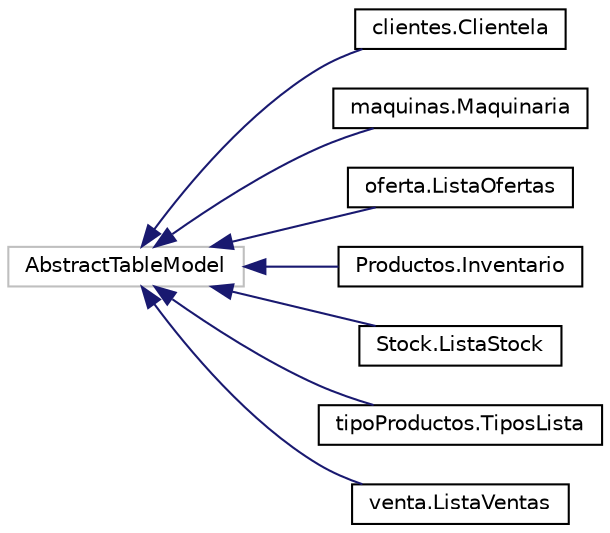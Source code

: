 digraph "Graphical Class Hierarchy"
{
  edge [fontname="Helvetica",fontsize="10",labelfontname="Helvetica",labelfontsize="10"];
  node [fontname="Helvetica",fontsize="10",shape=record];
  rankdir="LR";
  Node67 [label="AbstractTableModel",height=0.2,width=0.4,color="grey75", fillcolor="white", style="filled"];
  Node67 -> Node0 [dir="back",color="midnightblue",fontsize="10",style="solid",fontname="Helvetica"];
  Node0 [label="clientes.Clientela",height=0.2,width=0.4,color="black", fillcolor="white", style="filled",URL="$classclientes_1_1_clientela.html"];
  Node67 -> Node69 [dir="back",color="midnightblue",fontsize="10",style="solid",fontname="Helvetica"];
  Node69 [label="maquinas.Maquinaria",height=0.2,width=0.4,color="black", fillcolor="white", style="filled",URL="$classmaquinas_1_1_maquinaria.html"];
  Node67 -> Node70 [dir="back",color="midnightblue",fontsize="10",style="solid",fontname="Helvetica"];
  Node70 [label="oferta.ListaOfertas",height=0.2,width=0.4,color="black", fillcolor="white", style="filled",URL="$classoferta_1_1_lista_ofertas.html"];
  Node67 -> Node71 [dir="back",color="midnightblue",fontsize="10",style="solid",fontname="Helvetica"];
  Node71 [label="Productos.Inventario",height=0.2,width=0.4,color="black", fillcolor="white", style="filled",URL="$class_productos_1_1_inventario.html"];
  Node67 -> Node72 [dir="back",color="midnightblue",fontsize="10",style="solid",fontname="Helvetica"];
  Node72 [label="Stock.ListaStock",height=0.2,width=0.4,color="black", fillcolor="white", style="filled",URL="$class_stock_1_1_lista_stock.html"];
  Node67 -> Node73 [dir="back",color="midnightblue",fontsize="10",style="solid",fontname="Helvetica"];
  Node73 [label="tipoProductos.TiposLista",height=0.2,width=0.4,color="black", fillcolor="white", style="filled",URL="$classtipo_productos_1_1_tipos_lista.html"];
  Node67 -> Node74 [dir="back",color="midnightblue",fontsize="10",style="solid",fontname="Helvetica"];
  Node74 [label="venta.ListaVentas",height=0.2,width=0.4,color="black", fillcolor="white", style="filled",URL="$classventa_1_1_lista_ventas.html"];
}
